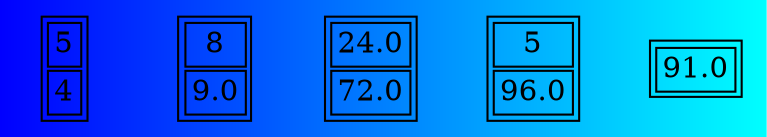 digraph grafico {
	rankdir=TB size=8
	bgcolor="blue:cyan" fontcolor=white
	node [shape=plaintext]
	"p-1" [label=<<table><tr><td>4</td></tr></table>>]
	"p-1" [label=<<table><tr><td>5</td></tr><tr><td>4</td></tr></table>>]
	p0 [label=<<table><tr><td>9.0</td></tr></table>>]
	p0 [label=<<table><tr><td>8</td></tr><tr><td>9.0</td></tr></table>>]
	p1 [label=<<table><tr><td>72.0</td></tr></table>>]
	p1 [label=<<table><tr><td>24.0</td></tr><tr><td>72.0</td></tr></table>>]
	p2 [label=<<table><tr><td>96.0</td></tr></table>>]
	p2 [label=<<table><tr><td>5</td></tr><tr><td>96.0</td></tr></table>>]
	p3 [label=<<table><tr><td>91.0</td></tr></table>>]
}
